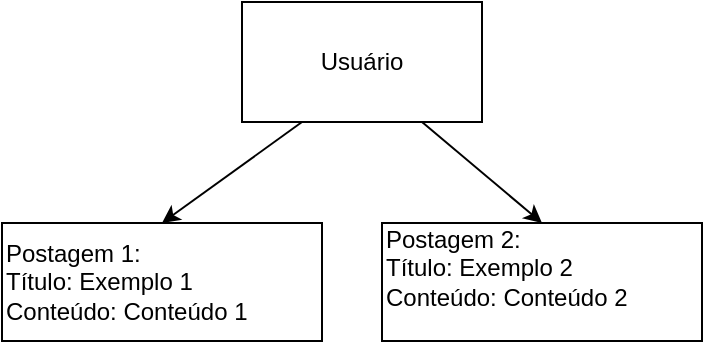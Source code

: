 <mxfile version="10.8.9" type="google"><diagram id="UYhWbMqmfYaudnMItmCu" name="Page-1"><mxGraphModel dx="1007" dy="579" grid="1" gridSize="10" guides="1" tooltips="1" connect="1" arrows="1" fold="1" page="1" pageScale="1" pageWidth="827" pageHeight="1169" math="0" shadow="0"><root><mxCell id="0"/><mxCell id="1" parent="0"/><mxCell id="TvKSDZTKRdMCZ5iIMDWD-1" value="Usuário" style="rounded=0;whiteSpace=wrap;html=1;" vertex="1" parent="1"><mxGeometry x="140" y="20" width="120" height="60" as="geometry"/></mxCell><mxCell id="TvKSDZTKRdMCZ5iIMDWD-2" value="Postagem 1:&lt;br&gt;Título: Exemplo 1&lt;br&gt;Conteúdo: Conteúdo 1&lt;br&gt;" style="rounded=0;whiteSpace=wrap;html=1;align=left;" vertex="1" parent="1"><mxGeometry x="20" y="130.5" width="160" height="59" as="geometry"/></mxCell><mxCell id="TvKSDZTKRdMCZ5iIMDWD-4" value="Postagem 2:&lt;br&gt;Título: Exemplo 2&lt;br&gt;Conteúdo: Conteúdo 2&lt;br&gt;&lt;br&gt;" style="rounded=0;whiteSpace=wrap;html=1;align=left;" vertex="1" parent="1"><mxGeometry x="210" y="130.5" width="160" height="59" as="geometry"/></mxCell><mxCell id="TvKSDZTKRdMCZ5iIMDWD-5" value="" style="endArrow=classic;html=1;exitX=0.25;exitY=1;exitDx=0;exitDy=0;entryX=0.5;entryY=0;entryDx=0;entryDy=0;" edge="1" parent="1" source="TvKSDZTKRdMCZ5iIMDWD-1" target="TvKSDZTKRdMCZ5iIMDWD-2"><mxGeometry width="50" height="50" relative="1" as="geometry"><mxPoint x="20" y="260" as="sourcePoint"/><mxPoint x="70" y="210" as="targetPoint"/></mxGeometry></mxCell><mxCell id="TvKSDZTKRdMCZ5iIMDWD-6" value="" style="endArrow=classic;html=1;exitX=0.75;exitY=1;exitDx=0;exitDy=0;entryX=0.5;entryY=0;entryDx=0;entryDy=0;" edge="1" parent="1" source="TvKSDZTKRdMCZ5iIMDWD-1" target="TvKSDZTKRdMCZ5iIMDWD-4"><mxGeometry width="50" height="50" relative="1" as="geometry"><mxPoint x="20" y="260" as="sourcePoint"/><mxPoint x="70" y="210" as="targetPoint"/></mxGeometry></mxCell></root></mxGraphModel></diagram></mxfile>
